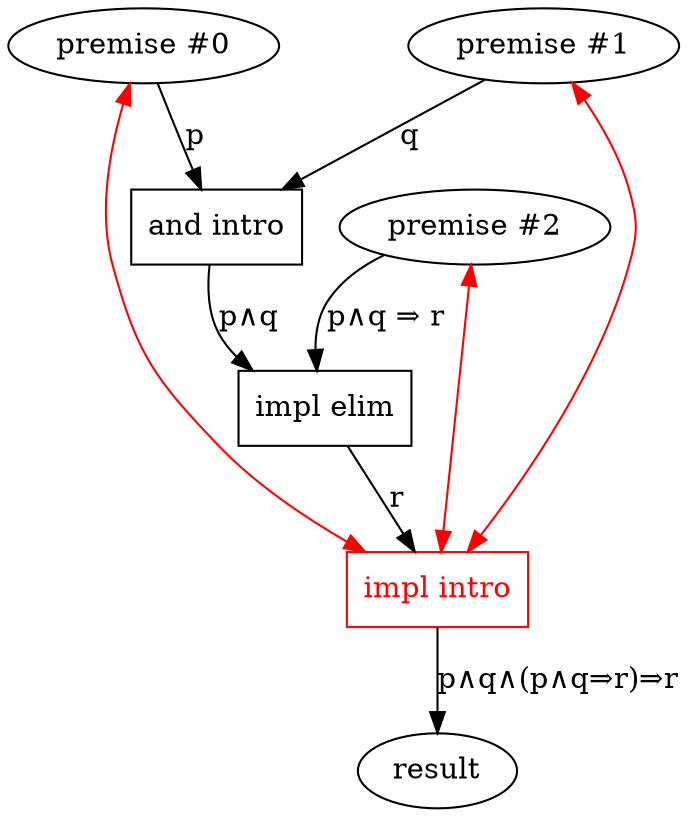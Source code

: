 digraph G {
    {
        p0 [label="premise #0"]
        p1 [label="premise #1"]
        p2 [label="premise #2"]
        ai0 [label="and intro" shape="rectangle"]
        ie0 [label="impl elim" shape="rectangle"]
        ii0 [label="impl intro" shape="rectangle" color="red" fontcolor="red"]
    }
    p0 -> ai0 [label="p"];
    p1 -> ai0 [label="q"];
    ai0 -> ie0 [label="p∧q"];
    p2 -> ie0 [label="p∧q ⇒ r"];
    p0 -> ii0 [label="" color="red" fontcolor="red" dir="both"];
    p1 -> ii0 [label="" color="red" fontcolor="red" dir="both"];
    p2 -> ii0 [label="" color="red" fontcolor="red" dir="both"];
    ie0 -> ii0 [label="r"];
    ii0 -> "result" [label="p∧q∧(p∧q⇒r)⇒r"];
}


